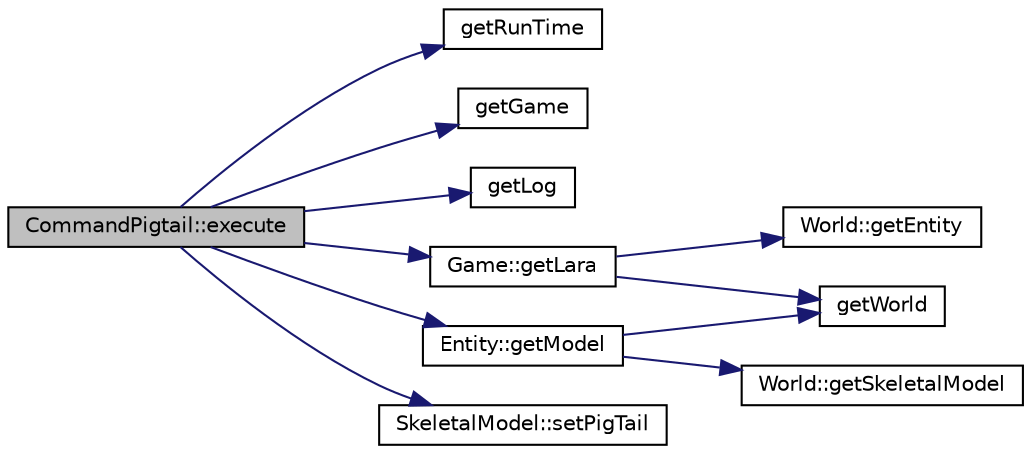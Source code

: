 digraph "CommandPigtail::execute"
{
 // INTERACTIVE_SVG=YES
  edge [fontname="Helvetica",fontsize="10",labelfontname="Helvetica",labelfontsize="10"];
  node [fontname="Helvetica",fontsize="10",shape=record];
  rankdir="LR";
  Node1 [label="CommandPigtail::execute",height=0.2,width=0.4,color="black", fillcolor="grey75", style="filled" fontcolor="black"];
  Node1 -> Node2 [color="midnightblue",fontsize="10",style="solid",fontname="Helvetica"];
  Node2 [label="getRunTime",height=0.2,width=0.4,color="black", fillcolor="white", style="filled",URL="$_run_time_8h.html#a5725e2249d7e2af1a5c46bbd31084a85"];
  Node1 -> Node3 [color="midnightblue",fontsize="10",style="solid",fontname="Helvetica"];
  Node3 [label="getGame",height=0.2,width=0.4,color="black", fillcolor="white", style="filled",URL="$_game_8h.html#a37da78d5bcf85296a978f23c73c49320"];
  Node1 -> Node4 [color="midnightblue",fontsize="10",style="solid",fontname="Helvetica"];
  Node4 [label="getLog",height=0.2,width=0.4,color="black", fillcolor="white", style="filled",URL="$_log_8h.html#aa2f604b13755d77658307017af86624a"];
  Node1 -> Node5 [color="midnightblue",fontsize="10",style="solid",fontname="Helvetica"];
  Node5 [label="Game::getLara",height=0.2,width=0.4,color="black", fillcolor="white", style="filled",URL="$class_game.html#aacc7cc1f43287635ec6d6fa4ae9a2141"];
  Node5 -> Node6 [color="midnightblue",fontsize="10",style="solid",fontname="Helvetica"];
  Node6 [label="getWorld",height=0.2,width=0.4,color="black", fillcolor="white", style="filled",URL="$_world_8h.html#abea1a794341f4259c16d914064e97528"];
  Node5 -> Node7 [color="midnightblue",fontsize="10",style="solid",fontname="Helvetica"];
  Node7 [label="World::getEntity",height=0.2,width=0.4,color="black", fillcolor="white", style="filled",URL="$class_world.html#a5c068559cbe874b0cf7204d89b4f0200"];
  Node1 -> Node8 [color="midnightblue",fontsize="10",style="solid",fontname="Helvetica"];
  Node8 [label="Entity::getModel",height=0.2,width=0.4,color="black", fillcolor="white", style="filled",URL="$class_entity.html#a4f0fb8f41be916d47a789360c127c14a"];
  Node8 -> Node6 [color="midnightblue",fontsize="10",style="solid",fontname="Helvetica"];
  Node8 -> Node9 [color="midnightblue",fontsize="10",style="solid",fontname="Helvetica"];
  Node9 [label="World::getSkeletalModel",height=0.2,width=0.4,color="black", fillcolor="white", style="filled",URL="$class_world.html#ab060d007b77a8bf4b4cb3e9c0717dcaa"];
  Node1 -> Node10 [color="midnightblue",fontsize="10",style="solid",fontname="Helvetica"];
  Node10 [label="SkeletalModel::setPigTail",height=0.2,width=0.4,color="black", fillcolor="white", style="filled",URL="$class_skeletal_model.html#aa31a087b5e3091a03b71b66c6650840c"];
}
